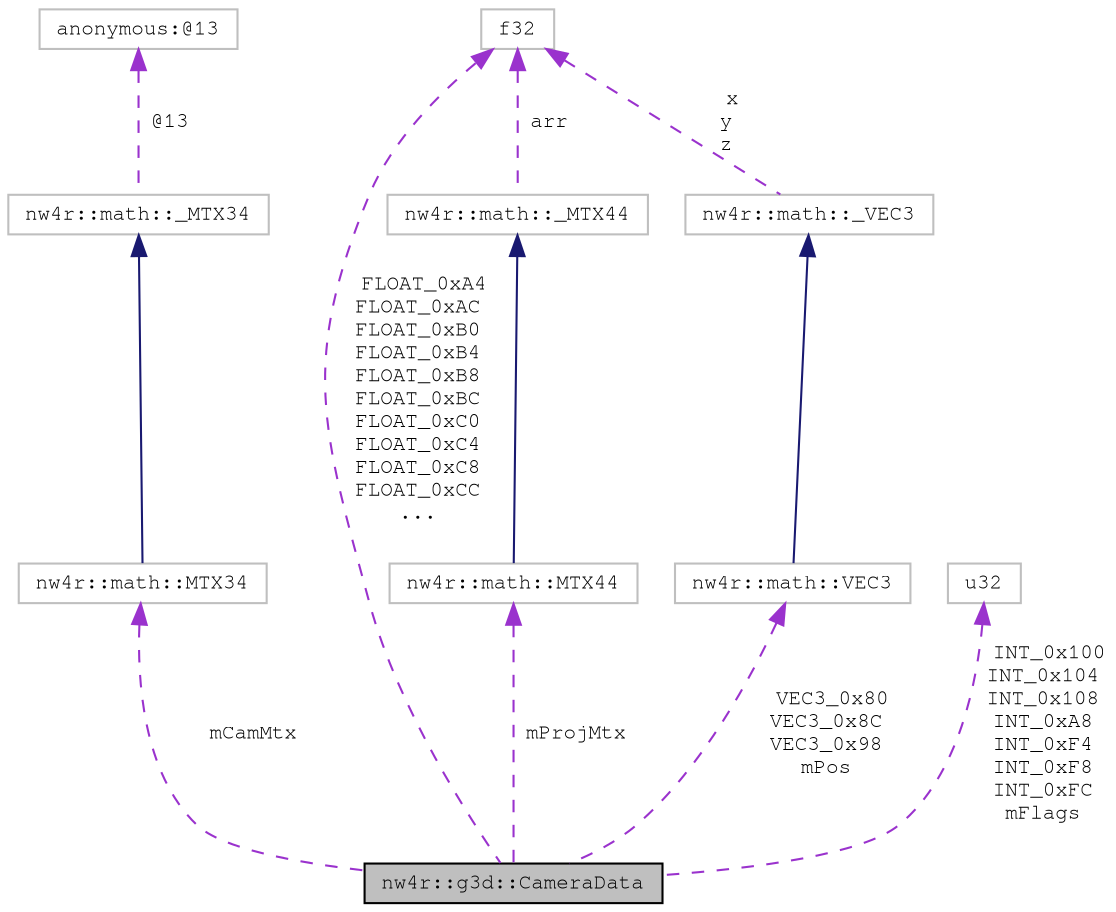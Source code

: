 digraph "nw4r::g3d::CameraData"
{
 // LATEX_PDF_SIZE
  edge [fontname="FreeMono",fontsize="10",labelfontname="FreeMono",labelfontsize="10"];
  node [fontname="FreeMono",fontsize="10",shape=record];
  Node1 [label="nw4r::g3d::CameraData",height=0.2,width=0.4,color="black", fillcolor="grey75", style="filled", fontcolor="black",tooltip=" "];
  Node2 -> Node1 [dir="back",color="darkorchid3",fontsize="10",style="dashed",label=" mCamMtx" ,fontname="FreeMono"];
  Node2 [label="nw4r::math::MTX34",height=0.2,width=0.4,color="grey75", fillcolor="white", style="filled",URL="$structnw4r_1_1math_1_1_m_t_x34.html",tooltip=" "];
  Node3 -> Node2 [dir="back",color="midnightblue",fontsize="10",style="solid",fontname="FreeMono"];
  Node3 [label="nw4r::math::_MTX34",height=0.2,width=0.4,color="grey75", fillcolor="white", style="filled",URL="$structnw4r_1_1math_1_1___m_t_x34.html",tooltip=" "];
  Node4 -> Node3 [dir="back",color="darkorchid3",fontsize="10",style="dashed",label=" @13" ,fontname="FreeMono"];
  Node4 [label="anonymous:@13",height=0.2,width=0.4,color="grey75", fillcolor="white", style="filled",tooltip=" "];
  Node5 -> Node1 [dir="back",color="darkorchid3",fontsize="10",style="dashed",label=" mProjMtx" ,fontname="FreeMono"];
  Node5 [label="nw4r::math::MTX44",height=0.2,width=0.4,color="grey75", fillcolor="white", style="filled",URL="$structnw4r_1_1math_1_1_m_t_x44.html",tooltip=" "];
  Node6 -> Node5 [dir="back",color="midnightblue",fontsize="10",style="solid",fontname="FreeMono"];
  Node6 [label="nw4r::math::_MTX44",height=0.2,width=0.4,color="grey75", fillcolor="white", style="filled",URL="$structnw4r_1_1math_1_1___m_t_x44.html",tooltip=" "];
  Node7 -> Node6 [dir="back",color="darkorchid3",fontsize="10",style="dashed",label=" arr" ,fontname="FreeMono"];
  Node7 [label="f32",height=0.2,width=0.4,color="grey75", fillcolor="white", style="filled",tooltip=" "];
  Node8 -> Node1 [dir="back",color="darkorchid3",fontsize="10",style="dashed",label=" INT_0x100\nINT_0x104\nINT_0x108\nINT_0xA8\nINT_0xF4\nINT_0xF8\nINT_0xFC\nmFlags" ,fontname="FreeMono"];
  Node8 [label="u32",height=0.2,width=0.4,color="grey75", fillcolor="white", style="filled",tooltip=" "];
  Node9 -> Node1 [dir="back",color="darkorchid3",fontsize="10",style="dashed",label=" VEC3_0x80\nVEC3_0x8C\nVEC3_0x98\nmPos" ,fontname="FreeMono"];
  Node9 [label="nw4r::math::VEC3",height=0.2,width=0.4,color="grey75", fillcolor="white", style="filled",URL="$structnw4r_1_1math_1_1_v_e_c3.html",tooltip=" "];
  Node10 -> Node9 [dir="back",color="midnightblue",fontsize="10",style="solid",fontname="FreeMono"];
  Node10 [label="nw4r::math::_VEC3",height=0.2,width=0.4,color="grey75", fillcolor="white", style="filled",URL="$structnw4r_1_1math_1_1___v_e_c3.html",tooltip=" "];
  Node7 -> Node10 [dir="back",color="darkorchid3",fontsize="10",style="dashed",label=" x\ny\nz" ,fontname="FreeMono"];
  Node7 -> Node1 [dir="back",color="darkorchid3",fontsize="10",style="dashed",label=" FLOAT_0xA4\nFLOAT_0xAC\nFLOAT_0xB0\nFLOAT_0xB4\nFLOAT_0xB8\nFLOAT_0xBC\nFLOAT_0xC0\nFLOAT_0xC4\nFLOAT_0xC8\nFLOAT_0xCC\n..." ,fontname="FreeMono"];
}
